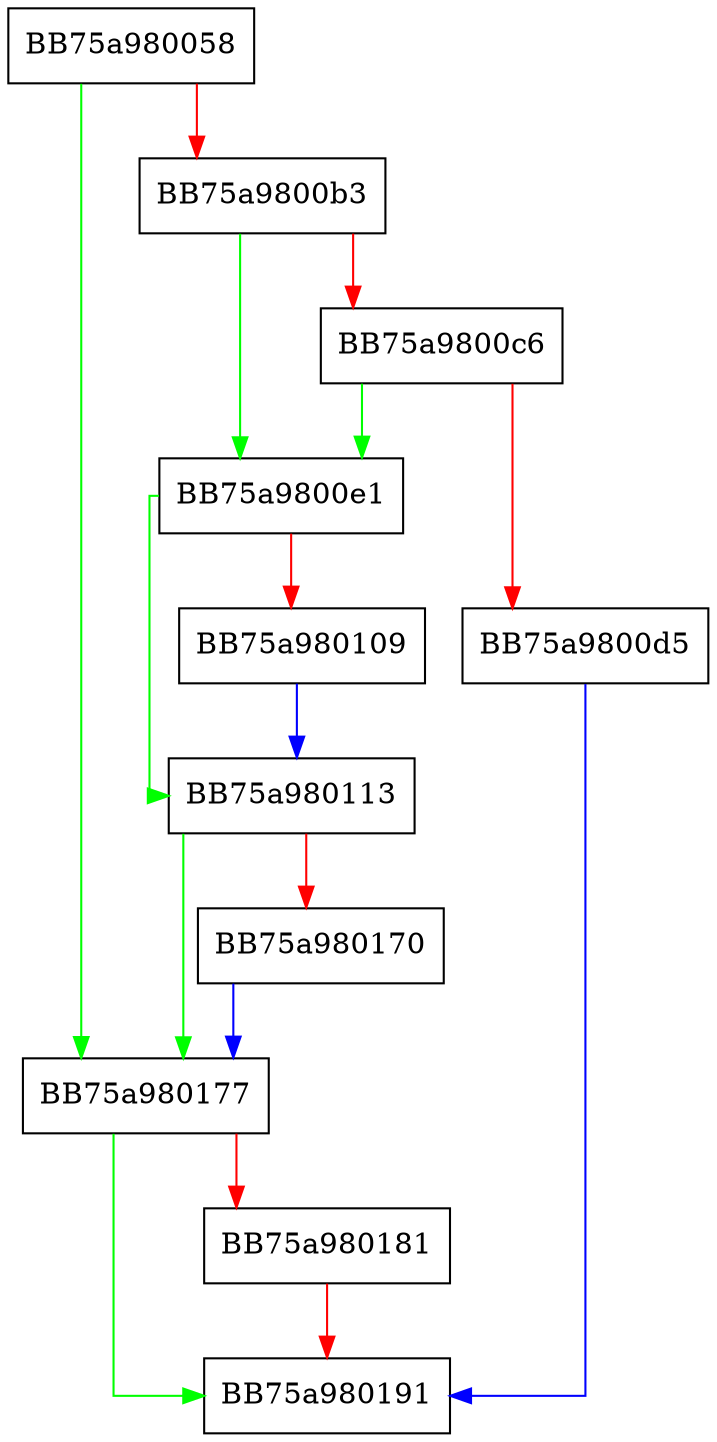 digraph allocate {
  node [shape="box"];
  graph [splines=ortho];
  BB75a980058 -> BB75a980177 [color="green"];
  BB75a980058 -> BB75a9800b3 [color="red"];
  BB75a9800b3 -> BB75a9800e1 [color="green"];
  BB75a9800b3 -> BB75a9800c6 [color="red"];
  BB75a9800c6 -> BB75a9800e1 [color="green"];
  BB75a9800c6 -> BB75a9800d5 [color="red"];
  BB75a9800d5 -> BB75a980191 [color="blue"];
  BB75a9800e1 -> BB75a980113 [color="green"];
  BB75a9800e1 -> BB75a980109 [color="red"];
  BB75a980109 -> BB75a980113 [color="blue"];
  BB75a980113 -> BB75a980177 [color="green"];
  BB75a980113 -> BB75a980170 [color="red"];
  BB75a980170 -> BB75a980177 [color="blue"];
  BB75a980177 -> BB75a980191 [color="green"];
  BB75a980177 -> BB75a980181 [color="red"];
  BB75a980181 -> BB75a980191 [color="red"];
}
